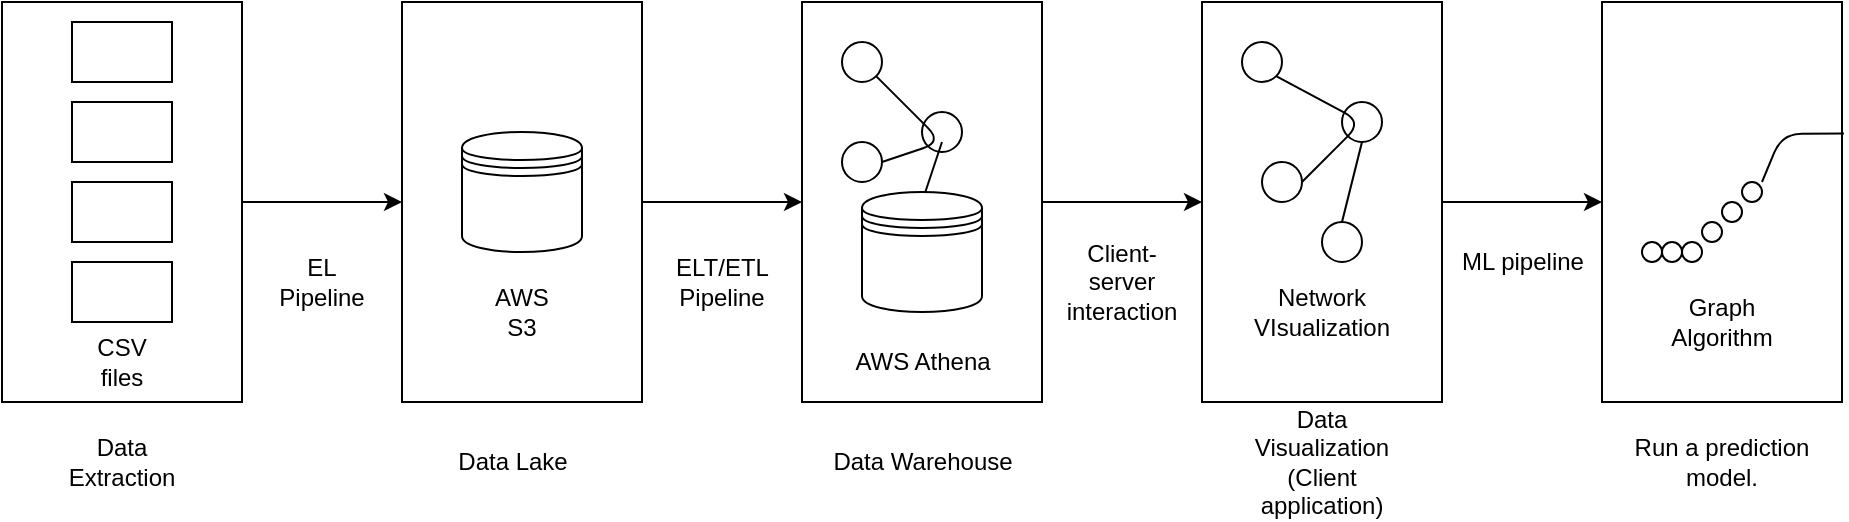 <mxfile version="14.4.8" type="github">
  <diagram id="C5RBs43oDa-KdzZeNtuy" name="Page-1">
    <mxGraphModel dx="1538" dy="882" grid="1" gridSize="10" guides="1" tooltips="1" connect="1" arrows="1" fold="1" page="1" pageScale="1" pageWidth="827" pageHeight="1169" math="0" shadow="0">
      <root>
        <mxCell id="WIyWlLk6GJQsqaUBKTNV-0" />
        <mxCell id="WIyWlLk6GJQsqaUBKTNV-1" parent="WIyWlLk6GJQsqaUBKTNV-0" />
        <mxCell id="N45hfUq-R4wHVmBLOFnp-11" style="edgeStyle=orthogonalEdgeStyle;rounded=0;orthogonalLoop=1;jettySize=auto;html=1;exitX=1;exitY=0.5;exitDx=0;exitDy=0;entryX=0;entryY=0.5;entryDx=0;entryDy=0;" parent="WIyWlLk6GJQsqaUBKTNV-1" source="N45hfUq-R4wHVmBLOFnp-0" target="N45hfUq-R4wHVmBLOFnp-2" edge="1">
          <mxGeometry relative="1" as="geometry" />
        </mxCell>
        <mxCell id="N45hfUq-R4wHVmBLOFnp-0" value="" style="rounded=0;whiteSpace=wrap;html=1;" parent="WIyWlLk6GJQsqaUBKTNV-1" vertex="1">
          <mxGeometry x="80" y="80" width="120" height="200" as="geometry" />
        </mxCell>
        <mxCell id="N45hfUq-R4wHVmBLOFnp-1" value="Data Extraction" style="text;html=1;strokeColor=none;fillColor=none;align=center;verticalAlign=middle;whiteSpace=wrap;rounded=0;" parent="WIyWlLk6GJQsqaUBKTNV-1" vertex="1">
          <mxGeometry x="120" y="300" width="40" height="20" as="geometry" />
        </mxCell>
        <mxCell id="N45hfUq-R4wHVmBLOFnp-12" style="edgeStyle=orthogonalEdgeStyle;rounded=0;orthogonalLoop=1;jettySize=auto;html=1;entryX=0;entryY=0.5;entryDx=0;entryDy=0;" parent="WIyWlLk6GJQsqaUBKTNV-1" source="N45hfUq-R4wHVmBLOFnp-2" target="N45hfUq-R4wHVmBLOFnp-4" edge="1">
          <mxGeometry relative="1" as="geometry" />
        </mxCell>
        <mxCell id="N45hfUq-R4wHVmBLOFnp-2" value="" style="rounded=0;whiteSpace=wrap;html=1;" parent="WIyWlLk6GJQsqaUBKTNV-1" vertex="1">
          <mxGeometry x="280" y="80" width="120" height="200" as="geometry" />
        </mxCell>
        <mxCell id="N45hfUq-R4wHVmBLOFnp-3" value="Data Lake" style="text;html=1;align=center;verticalAlign=middle;resizable=0;points=[];autosize=1;" parent="WIyWlLk6GJQsqaUBKTNV-1" vertex="1">
          <mxGeometry x="300" y="300" width="70" height="20" as="geometry" />
        </mxCell>
        <mxCell id="N45hfUq-R4wHVmBLOFnp-13" style="edgeStyle=orthogonalEdgeStyle;rounded=0;orthogonalLoop=1;jettySize=auto;html=1;exitX=1;exitY=0.5;exitDx=0;exitDy=0;entryX=0;entryY=0.5;entryDx=0;entryDy=0;" parent="WIyWlLk6GJQsqaUBKTNV-1" source="N45hfUq-R4wHVmBLOFnp-4" target="N45hfUq-R4wHVmBLOFnp-7" edge="1">
          <mxGeometry relative="1" as="geometry" />
        </mxCell>
        <mxCell id="N45hfUq-R4wHVmBLOFnp-4" value="" style="rounded=0;whiteSpace=wrap;html=1;" parent="WIyWlLk6GJQsqaUBKTNV-1" vertex="1">
          <mxGeometry x="480" y="80" width="120" height="200" as="geometry" />
        </mxCell>
        <mxCell id="N45hfUq-R4wHVmBLOFnp-5" value="Data Warehouse" style="text;html=1;align=center;verticalAlign=middle;resizable=0;points=[];autosize=1;" parent="WIyWlLk6GJQsqaUBKTNV-1" vertex="1">
          <mxGeometry x="485" y="300" width="110" height="20" as="geometry" />
        </mxCell>
        <mxCell id="N45hfUq-R4wHVmBLOFnp-6" value="Data Visualization&lt;br&gt;(Client application)" style="text;html=1;strokeColor=none;fillColor=none;align=center;verticalAlign=middle;whiteSpace=wrap;rounded=0;" parent="WIyWlLk6GJQsqaUBKTNV-1" vertex="1">
          <mxGeometry x="720" y="300" width="40" height="20" as="geometry" />
        </mxCell>
        <mxCell id="7EM3Q13ccL1iFkEUcaBQ-0" style="edgeStyle=orthogonalEdgeStyle;rounded=0;orthogonalLoop=1;jettySize=auto;html=1;exitX=1;exitY=0.5;exitDx=0;exitDy=0;" edge="1" parent="WIyWlLk6GJQsqaUBKTNV-1" source="N45hfUq-R4wHVmBLOFnp-7">
          <mxGeometry relative="1" as="geometry">
            <mxPoint x="880" y="180" as="targetPoint" />
          </mxGeometry>
        </mxCell>
        <mxCell id="N45hfUq-R4wHVmBLOFnp-7" value="" style="rounded=0;whiteSpace=wrap;html=1;" parent="WIyWlLk6GJQsqaUBKTNV-1" vertex="1">
          <mxGeometry x="680" y="80" width="120" height="200" as="geometry" />
        </mxCell>
        <mxCell id="N45hfUq-R4wHVmBLOFnp-15" value="" style="rounded=0;whiteSpace=wrap;html=1;" parent="WIyWlLk6GJQsqaUBKTNV-1" vertex="1">
          <mxGeometry x="115" y="90" width="50" height="30" as="geometry" />
        </mxCell>
        <mxCell id="N45hfUq-R4wHVmBLOFnp-16" value="" style="rounded=0;whiteSpace=wrap;html=1;" parent="WIyWlLk6GJQsqaUBKTNV-1" vertex="1">
          <mxGeometry x="115" y="130" width="50" height="30" as="geometry" />
        </mxCell>
        <mxCell id="N45hfUq-R4wHVmBLOFnp-17" value="" style="rounded=0;whiteSpace=wrap;html=1;" parent="WIyWlLk6GJQsqaUBKTNV-1" vertex="1">
          <mxGeometry x="115" y="170" width="50" height="30" as="geometry" />
        </mxCell>
        <mxCell id="N45hfUq-R4wHVmBLOFnp-18" value="" style="rounded=0;whiteSpace=wrap;html=1;" parent="WIyWlLk6GJQsqaUBKTNV-1" vertex="1">
          <mxGeometry x="115" y="210" width="50" height="30" as="geometry" />
        </mxCell>
        <mxCell id="N45hfUq-R4wHVmBLOFnp-19" value="CSV files" style="text;html=1;strokeColor=none;fillColor=none;align=center;verticalAlign=middle;whiteSpace=wrap;rounded=0;" parent="WIyWlLk6GJQsqaUBKTNV-1" vertex="1">
          <mxGeometry x="120" y="250" width="40" height="20" as="geometry" />
        </mxCell>
        <mxCell id="N45hfUq-R4wHVmBLOFnp-20" value="EL Pipeline" style="text;html=1;strokeColor=none;fillColor=none;align=center;verticalAlign=middle;whiteSpace=wrap;rounded=0;" parent="WIyWlLk6GJQsqaUBKTNV-1" vertex="1">
          <mxGeometry x="220" y="210" width="40" height="20" as="geometry" />
        </mxCell>
        <mxCell id="N45hfUq-R4wHVmBLOFnp-23" value="AWS Athena" style="text;html=1;align=center;verticalAlign=middle;resizable=0;points=[];autosize=1;" parent="WIyWlLk6GJQsqaUBKTNV-1" vertex="1">
          <mxGeometry x="500" y="250" width="80" height="20" as="geometry" />
        </mxCell>
        <mxCell id="N45hfUq-R4wHVmBLOFnp-24" value="" style="ellipse;whiteSpace=wrap;html=1;aspect=fixed;" parent="WIyWlLk6GJQsqaUBKTNV-1" vertex="1">
          <mxGeometry x="500" y="100" width="20" height="20" as="geometry" />
        </mxCell>
        <mxCell id="N45hfUq-R4wHVmBLOFnp-26" value="" style="ellipse;whiteSpace=wrap;html=1;aspect=fixed;" parent="WIyWlLk6GJQsqaUBKTNV-1" vertex="1">
          <mxGeometry x="500" y="150" width="20" height="20" as="geometry" />
        </mxCell>
        <mxCell id="N45hfUq-R4wHVmBLOFnp-27" value="" style="ellipse;whiteSpace=wrap;html=1;aspect=fixed;" parent="WIyWlLk6GJQsqaUBKTNV-1" vertex="1">
          <mxGeometry x="540" y="135" width="20" height="20" as="geometry" />
        </mxCell>
        <mxCell id="N45hfUq-R4wHVmBLOFnp-33" value="" style="endArrow=none;html=1;exitX=1;exitY=1;exitDx=0;exitDy=0;entryX=1;entryY=0.5;entryDx=0;entryDy=0;" parent="WIyWlLk6GJQsqaUBKTNV-1" source="N45hfUq-R4wHVmBLOFnp-24" target="N45hfUq-R4wHVmBLOFnp-26" edge="1">
          <mxGeometry width="50" height="50" relative="1" as="geometry">
            <mxPoint x="410" y="390" as="sourcePoint" />
            <mxPoint x="460" y="340" as="targetPoint" />
            <Array as="points">
              <mxPoint x="550" y="150" />
            </Array>
          </mxGeometry>
        </mxCell>
        <mxCell id="N45hfUq-R4wHVmBLOFnp-36" value="" style="endArrow=none;html=1;exitX=0.5;exitY=0;exitDx=0;exitDy=0;" parent="WIyWlLk6GJQsqaUBKTNV-1" edge="1">
          <mxGeometry width="50" height="50" relative="1" as="geometry">
            <mxPoint x="540" y="180" as="sourcePoint" />
            <mxPoint x="550" y="150" as="targetPoint" />
          </mxGeometry>
        </mxCell>
        <mxCell id="N45hfUq-R4wHVmBLOFnp-37" value="ELT/ETL Pipeline" style="text;html=1;strokeColor=none;fillColor=none;align=center;verticalAlign=middle;whiteSpace=wrap;rounded=0;" parent="WIyWlLk6GJQsqaUBKTNV-1" vertex="1">
          <mxGeometry x="420" y="210" width="40" height="20" as="geometry" />
        </mxCell>
        <mxCell id="N45hfUq-R4wHVmBLOFnp-38" value="Client-server interaction" style="text;html=1;strokeColor=none;fillColor=none;align=center;verticalAlign=middle;whiteSpace=wrap;rounded=0;" parent="WIyWlLk6GJQsqaUBKTNV-1" vertex="1">
          <mxGeometry x="620" y="210" width="40" height="20" as="geometry" />
        </mxCell>
        <mxCell id="7EM3Q13ccL1iFkEUcaBQ-1" value="" style="rounded=0;whiteSpace=wrap;html=1;" vertex="1" parent="WIyWlLk6GJQsqaUBKTNV-1">
          <mxGeometry x="880" y="80" width="120" height="200" as="geometry" />
        </mxCell>
        <mxCell id="7EM3Q13ccL1iFkEUcaBQ-2" value="Run a prediction model." style="text;html=1;strokeColor=none;fillColor=none;align=center;verticalAlign=middle;whiteSpace=wrap;rounded=0;" vertex="1" parent="WIyWlLk6GJQsqaUBKTNV-1">
          <mxGeometry x="880" y="300" width="120" height="20" as="geometry" />
        </mxCell>
        <mxCell id="7EM3Q13ccL1iFkEUcaBQ-3" value="ML pipeline" style="text;html=1;align=center;verticalAlign=middle;resizable=0;points=[];autosize=1;" vertex="1" parent="WIyWlLk6GJQsqaUBKTNV-1">
          <mxGeometry x="800" y="200" width="80" height="20" as="geometry" />
        </mxCell>
        <mxCell id="7EM3Q13ccL1iFkEUcaBQ-7" value="" style="ellipse;whiteSpace=wrap;html=1;aspect=fixed;" vertex="1" parent="WIyWlLk6GJQsqaUBKTNV-1">
          <mxGeometry x="900" y="200" width="10" height="10" as="geometry" />
        </mxCell>
        <mxCell id="7EM3Q13ccL1iFkEUcaBQ-8" value="" style="ellipse;whiteSpace=wrap;html=1;aspect=fixed;" vertex="1" parent="WIyWlLk6GJQsqaUBKTNV-1">
          <mxGeometry x="950" y="170" width="10" height="10" as="geometry" />
        </mxCell>
        <mxCell id="7EM3Q13ccL1iFkEUcaBQ-9" value="" style="ellipse;whiteSpace=wrap;html=1;aspect=fixed;" vertex="1" parent="WIyWlLk6GJQsqaUBKTNV-1">
          <mxGeometry x="940" y="180" width="10" height="10" as="geometry" />
        </mxCell>
        <mxCell id="7EM3Q13ccL1iFkEUcaBQ-10" value="" style="ellipse;whiteSpace=wrap;html=1;aspect=fixed;" vertex="1" parent="WIyWlLk6GJQsqaUBKTNV-1">
          <mxGeometry x="930" y="190" width="10" height="10" as="geometry" />
        </mxCell>
        <mxCell id="7EM3Q13ccL1iFkEUcaBQ-11" value="" style="ellipse;whiteSpace=wrap;html=1;aspect=fixed;" vertex="1" parent="WIyWlLk6GJQsqaUBKTNV-1">
          <mxGeometry x="920" y="200" width="10" height="10" as="geometry" />
        </mxCell>
        <mxCell id="7EM3Q13ccL1iFkEUcaBQ-12" value="" style="ellipse;whiteSpace=wrap;html=1;aspect=fixed;" vertex="1" parent="WIyWlLk6GJQsqaUBKTNV-1">
          <mxGeometry x="910" y="200" width="10" height="10" as="geometry" />
        </mxCell>
        <mxCell id="7EM3Q13ccL1iFkEUcaBQ-22" value="" style="endArrow=none;html=1;entryX=1.008;entryY=0.329;entryDx=0;entryDy=0;entryPerimeter=0;" edge="1" parent="WIyWlLk6GJQsqaUBKTNV-1" target="7EM3Q13ccL1iFkEUcaBQ-1">
          <mxGeometry width="50" height="50" relative="1" as="geometry">
            <mxPoint x="960" y="170" as="sourcePoint" />
            <mxPoint x="1010" y="120" as="targetPoint" />
            <Array as="points">
              <mxPoint x="970" y="146" />
            </Array>
          </mxGeometry>
        </mxCell>
        <mxCell id="7EM3Q13ccL1iFkEUcaBQ-23" value="" style="shape=datastore;whiteSpace=wrap;html=1;" vertex="1" parent="WIyWlLk6GJQsqaUBKTNV-1">
          <mxGeometry x="310" y="145" width="60" height="60" as="geometry" />
        </mxCell>
        <mxCell id="7EM3Q13ccL1iFkEUcaBQ-24" value="" style="shape=datastore;whiteSpace=wrap;html=1;" vertex="1" parent="WIyWlLk6GJQsqaUBKTNV-1">
          <mxGeometry x="510" y="175" width="60" height="60" as="geometry" />
        </mxCell>
        <mxCell id="7EM3Q13ccL1iFkEUcaBQ-25" value="" style="ellipse;whiteSpace=wrap;html=1;aspect=fixed;" vertex="1" parent="WIyWlLk6GJQsqaUBKTNV-1">
          <mxGeometry x="700" y="100" width="20" height="20" as="geometry" />
        </mxCell>
        <mxCell id="7EM3Q13ccL1iFkEUcaBQ-26" value="" style="ellipse;whiteSpace=wrap;html=1;aspect=fixed;" vertex="1" parent="WIyWlLk6GJQsqaUBKTNV-1">
          <mxGeometry x="750" y="130" width="20" height="20" as="geometry" />
        </mxCell>
        <mxCell id="7EM3Q13ccL1iFkEUcaBQ-27" value="" style="ellipse;whiteSpace=wrap;html=1;aspect=fixed;" vertex="1" parent="WIyWlLk6GJQsqaUBKTNV-1">
          <mxGeometry x="710" y="160" width="20" height="20" as="geometry" />
        </mxCell>
        <mxCell id="7EM3Q13ccL1iFkEUcaBQ-28" value="" style="ellipse;whiteSpace=wrap;html=1;aspect=fixed;" vertex="1" parent="WIyWlLk6GJQsqaUBKTNV-1">
          <mxGeometry x="740" y="190" width="20" height="20" as="geometry" />
        </mxCell>
        <mxCell id="7EM3Q13ccL1iFkEUcaBQ-29" value="" style="endArrow=none;html=1;exitX=1;exitY=1;exitDx=0;exitDy=0;entryX=1;entryY=0.5;entryDx=0;entryDy=0;" edge="1" parent="WIyWlLk6GJQsqaUBKTNV-1" source="7EM3Q13ccL1iFkEUcaBQ-25" target="7EM3Q13ccL1iFkEUcaBQ-27">
          <mxGeometry width="50" height="50" relative="1" as="geometry">
            <mxPoint x="527.071" y="127.071" as="sourcePoint" />
            <mxPoint x="530" y="170" as="targetPoint" />
            <Array as="points">
              <mxPoint x="760" y="140" />
            </Array>
          </mxGeometry>
        </mxCell>
        <mxCell id="7EM3Q13ccL1iFkEUcaBQ-30" value="" style="endArrow=none;html=1;exitX=0.5;exitY=0;exitDx=0;exitDy=0;entryX=0.5;entryY=1;entryDx=0;entryDy=0;" edge="1" parent="WIyWlLk6GJQsqaUBKTNV-1" source="7EM3Q13ccL1iFkEUcaBQ-28" target="7EM3Q13ccL1iFkEUcaBQ-26">
          <mxGeometry width="50" height="50" relative="1" as="geometry">
            <mxPoint x="550" y="190" as="sourcePoint" />
            <mxPoint x="560" y="160" as="targetPoint" />
          </mxGeometry>
        </mxCell>
        <mxCell id="7EM3Q13ccL1iFkEUcaBQ-31" value="AWS S3" style="text;html=1;strokeColor=none;fillColor=none;align=center;verticalAlign=middle;whiteSpace=wrap;rounded=0;" vertex="1" parent="WIyWlLk6GJQsqaUBKTNV-1">
          <mxGeometry x="320" y="225" width="40" height="20" as="geometry" />
        </mxCell>
        <mxCell id="7EM3Q13ccL1iFkEUcaBQ-32" value="Network VIsualization" style="text;html=1;strokeColor=none;fillColor=none;align=center;verticalAlign=middle;whiteSpace=wrap;rounded=0;" vertex="1" parent="WIyWlLk6GJQsqaUBKTNV-1">
          <mxGeometry x="720" y="225" width="40" height="20" as="geometry" />
        </mxCell>
        <mxCell id="7EM3Q13ccL1iFkEUcaBQ-33" value="Graph Algorithm" style="text;html=1;strokeColor=none;fillColor=none;align=center;verticalAlign=middle;whiteSpace=wrap;rounded=0;" vertex="1" parent="WIyWlLk6GJQsqaUBKTNV-1">
          <mxGeometry x="920" y="230" width="40" height="20" as="geometry" />
        </mxCell>
      </root>
    </mxGraphModel>
  </diagram>
</mxfile>
